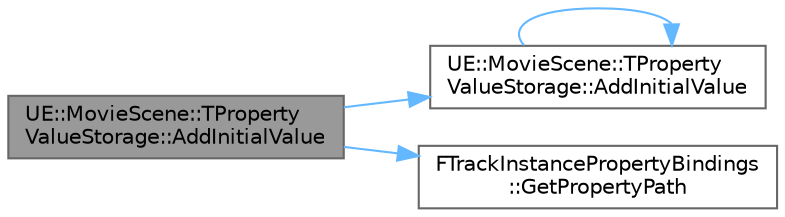 digraph "UE::MovieScene::TPropertyValueStorage::AddInitialValue"
{
 // INTERACTIVE_SVG=YES
 // LATEX_PDF_SIZE
  bgcolor="transparent";
  edge [fontname=Helvetica,fontsize=10,labelfontname=Helvetica,labelfontsize=10];
  node [fontname=Helvetica,fontsize=10,shape=box,height=0.2,width=0.4];
  rankdir="LR";
  Node1 [id="Node000001",label="UE::MovieScene::TProperty\lValueStorage::AddInitialValue",height=0.2,width=0.4,color="gray40", fillcolor="grey60", style="filled", fontcolor="black",tooltip="Add a cached value for the specified object and a slow bindings instance, returning a unique index fo..."];
  Node1 -> Node2 [id="edge1_Node000001_Node000002",color="steelblue1",style="solid",tooltip=" "];
  Node2 [id="Node000002",label="UE::MovieScene::TProperty\lValueStorage::AddInitialValue",height=0.2,width=0.4,color="grey40", fillcolor="white", style="filled",URL="$d7/d81/structUE_1_1MovieScene_1_1TPropertyValueStorage.html#a59b980a32f670306232675c44ce3b48d",tooltip="Add a cached value for the specified object and fast property ptr offset, returning a unique index fo..."];
  Node2 -> Node2 [id="edge2_Node000002_Node000002",color="steelblue1",style="solid",tooltip=" "];
  Node1 -> Node3 [id="edge3_Node000001_Node000003",color="steelblue1",style="solid",tooltip=" "];
  Node3 [id="Node000003",label="FTrackInstancePropertyBindings\l::GetPropertyPath",height=0.2,width=0.4,color="grey40", fillcolor="white", style="filled",URL="$de/d6c/classFTrackInstancePropertyBindings.html#a16562eee03cd87a913e0fe533bed81ea",tooltip=" "];
}
